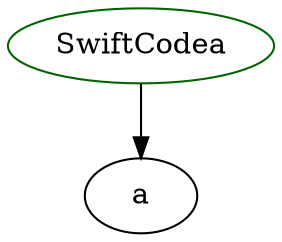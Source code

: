 digraph swiftcodea{
SwiftCodea -> a;
SwiftCodea	[shape=oval, color=darkgreen, label="SwiftCodea"];
}
